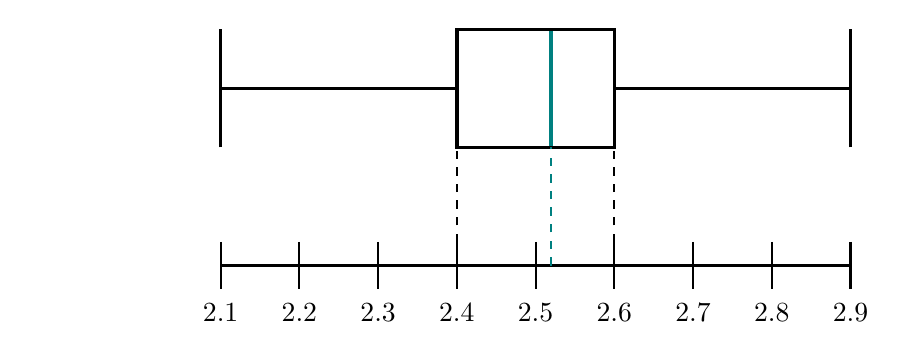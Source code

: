 ﻿\usetikzlibrary[arrows.meta,bending]
\usetikzlibrary{positioning}
\begin{tikzpicture}

\draw[black, thick](21,1) to (29,1);
\draw[black, thick](21,1.3) to (21,0.7);
\draw[black, thick](22,1.3) to (22,0.7);
\draw[black, thick](23,1.3) to (23,0.7);
\draw[black, thick](24,1.3) to (24,0.7);
\draw[black, thick](25,1.3) to (25,0.7);
\draw[black, thick](26,1.3) to (26,0.7);
\draw[black, thick](27,1.3) to (27,0.7);
\draw[black, thick](28,1.3) to (28,0.7);
\draw[black, thick](29,1.3) to (29,0.7);

\node at (21,0.4) {2.1};
\node at (22,0.4) {2.2};
\node at (23,0.4) {2.3};
\node at (24,0.4) {2.4};
\node at (25,0.4) {2.5};
\node at (26,0.4) {2.6};
\node at (27,0.4) {2.7};
\node at (28,0.4) {2.8};
\node at (29,0.4) {2.9};

\draw[teal, fill] (25.18,2.5) rectangle (25.22, 4);
\draw[black, very thick] (24,2.5) rectangle (26,4);

\draw[black, very thick] (26, 3.25) to (29, 3.25);
\draw[black, very thick] (21, 2.5) to (21, 4);

\draw[black, very thick] (21, 3.25) to (24, 3.25);
\draw[black, very thick] (29, 2.5) to (29, 4);

\draw[-, black, dashed, thick] (24, 1.3) to (24, 2.5);
\draw[-, black, dashed, thick] (26, 1.3) to (26, 2.5);
\draw[-, teal, dashed, thick] (25.2, 1) to (25.2, 2.5);

\end{tikzpicture}